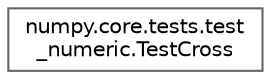 digraph "Graphical Class Hierarchy"
{
 // LATEX_PDF_SIZE
  bgcolor="transparent";
  edge [fontname=Helvetica,fontsize=10,labelfontname=Helvetica,labelfontsize=10];
  node [fontname=Helvetica,fontsize=10,shape=box,height=0.2,width=0.4];
  rankdir="LR";
  Node0 [id="Node000000",label="numpy.core.tests.test\l_numeric.TestCross",height=0.2,width=0.4,color="grey40", fillcolor="white", style="filled",URL="$d8/ddd/classnumpy_1_1core_1_1tests_1_1test__numeric_1_1TestCross.html",tooltip=" "];
}
